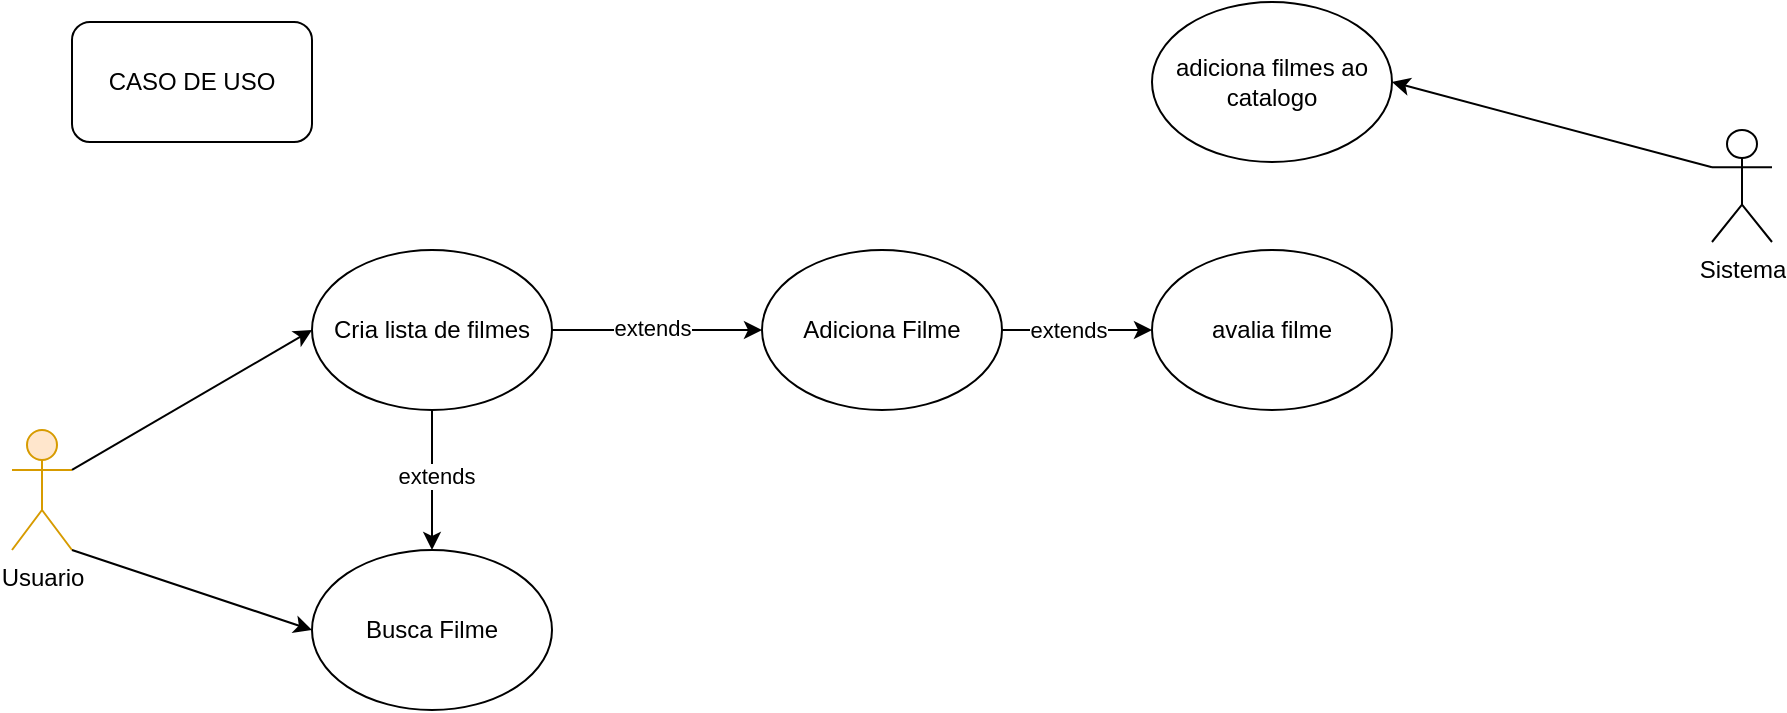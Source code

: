<mxfile version="24.7.17">
  <diagram name="Página-1" id="ZIWTVONEGWOHdKPlRKJJ">
    <mxGraphModel dx="1196" dy="634" grid="1" gridSize="10" guides="1" tooltips="1" connect="1" arrows="1" fold="1" page="1" pageScale="1" pageWidth="1169" pageHeight="827" math="0" shadow="0">
      <root>
        <mxCell id="0" />
        <mxCell id="1" parent="0" />
        <mxCell id="oBgYq54XzVyNkxiAvu9t-1" value="Usuario" style="shape=umlActor;verticalLabelPosition=bottom;verticalAlign=top;html=1;outlineConnect=0;fillColor=#ffe6cc;strokeColor=#d79b00;" vertex="1" parent="1">
          <mxGeometry x="40" y="274" width="30" height="60" as="geometry" />
        </mxCell>
        <mxCell id="oBgYq54XzVyNkxiAvu9t-4" style="edgeStyle=orthogonalEdgeStyle;rounded=0;orthogonalLoop=1;jettySize=auto;html=1;exitX=1;exitY=0.5;exitDx=0;exitDy=0;entryX=0;entryY=0.5;entryDx=0;entryDy=0;" edge="1" parent="1" source="oBgYq54XzVyNkxiAvu9t-2" target="oBgYq54XzVyNkxiAvu9t-3">
          <mxGeometry relative="1" as="geometry" />
        </mxCell>
        <mxCell id="oBgYq54XzVyNkxiAvu9t-8" value="extends" style="edgeLabel;html=1;align=center;verticalAlign=middle;resizable=0;points=[];" vertex="1" connectable="0" parent="oBgYq54XzVyNkxiAvu9t-4">
          <mxGeometry x="-0.048" y="1" relative="1" as="geometry">
            <mxPoint as="offset" />
          </mxGeometry>
        </mxCell>
        <mxCell id="oBgYq54XzVyNkxiAvu9t-6" value="" style="edgeStyle=orthogonalEdgeStyle;rounded=0;orthogonalLoop=1;jettySize=auto;html=1;" edge="1" parent="1" source="oBgYq54XzVyNkxiAvu9t-2" target="oBgYq54XzVyNkxiAvu9t-5">
          <mxGeometry relative="1" as="geometry" />
        </mxCell>
        <mxCell id="oBgYq54XzVyNkxiAvu9t-7" value="extends" style="edgeLabel;html=1;align=center;verticalAlign=middle;resizable=0;points=[];" vertex="1" connectable="0" parent="oBgYq54XzVyNkxiAvu9t-6">
          <mxGeometry x="-0.057" y="2" relative="1" as="geometry">
            <mxPoint as="offset" />
          </mxGeometry>
        </mxCell>
        <mxCell id="oBgYq54XzVyNkxiAvu9t-2" value="Cria lista de filmes" style="ellipse;whiteSpace=wrap;html=1;" vertex="1" parent="1">
          <mxGeometry x="190" y="184" width="120" height="80" as="geometry" />
        </mxCell>
        <mxCell id="oBgYq54XzVyNkxiAvu9t-10" value="" style="edgeStyle=orthogonalEdgeStyle;rounded=0;orthogonalLoop=1;jettySize=auto;html=1;" edge="1" parent="1" source="oBgYq54XzVyNkxiAvu9t-3" target="oBgYq54XzVyNkxiAvu9t-9">
          <mxGeometry relative="1" as="geometry" />
        </mxCell>
        <mxCell id="oBgYq54XzVyNkxiAvu9t-11" value="extends" style="edgeLabel;html=1;align=center;verticalAlign=middle;resizable=0;points=[];" vertex="1" connectable="0" parent="oBgYq54XzVyNkxiAvu9t-10">
          <mxGeometry x="-0.12" relative="1" as="geometry">
            <mxPoint as="offset" />
          </mxGeometry>
        </mxCell>
        <mxCell id="oBgYq54XzVyNkxiAvu9t-3" value="Adiciona Filme" style="ellipse;whiteSpace=wrap;html=1;" vertex="1" parent="1">
          <mxGeometry x="415" y="184" width="120" height="80" as="geometry" />
        </mxCell>
        <mxCell id="oBgYq54XzVyNkxiAvu9t-5" value="Busca Filme" style="ellipse;whiteSpace=wrap;html=1;" vertex="1" parent="1">
          <mxGeometry x="190" y="334" width="120" height="80" as="geometry" />
        </mxCell>
        <mxCell id="oBgYq54XzVyNkxiAvu9t-9" value="avalia filme" style="ellipse;whiteSpace=wrap;html=1;" vertex="1" parent="1">
          <mxGeometry x="610" y="184" width="120" height="80" as="geometry" />
        </mxCell>
        <mxCell id="oBgYq54XzVyNkxiAvu9t-13" value="" style="endArrow=classic;html=1;rounded=0;exitX=1;exitY=0.333;exitDx=0;exitDy=0;exitPerimeter=0;entryX=0;entryY=0.5;entryDx=0;entryDy=0;" edge="1" parent="1" source="oBgYq54XzVyNkxiAvu9t-1" target="oBgYq54XzVyNkxiAvu9t-2">
          <mxGeometry width="50" height="50" relative="1" as="geometry">
            <mxPoint x="90" y="424" as="sourcePoint" />
            <mxPoint x="140" y="374" as="targetPoint" />
          </mxGeometry>
        </mxCell>
        <mxCell id="oBgYq54XzVyNkxiAvu9t-14" value="" style="endArrow=classic;html=1;rounded=0;exitX=1;exitY=1;exitDx=0;exitDy=0;exitPerimeter=0;entryX=0;entryY=0.5;entryDx=0;entryDy=0;" edge="1" parent="1" source="oBgYq54XzVyNkxiAvu9t-1" target="oBgYq54XzVyNkxiAvu9t-5">
          <mxGeometry width="50" height="50" relative="1" as="geometry">
            <mxPoint x="100" y="424" as="sourcePoint" />
            <mxPoint x="150" y="374" as="targetPoint" />
          </mxGeometry>
        </mxCell>
        <mxCell id="oBgYq54XzVyNkxiAvu9t-15" value="adiciona filmes ao catalogo" style="ellipse;whiteSpace=wrap;html=1;" vertex="1" parent="1">
          <mxGeometry x="610" y="60" width="120" height="80" as="geometry" />
        </mxCell>
        <mxCell id="oBgYq54XzVyNkxiAvu9t-17" style="rounded=0;orthogonalLoop=1;jettySize=auto;html=1;exitX=0;exitY=0.333;exitDx=0;exitDy=0;exitPerimeter=0;entryX=1;entryY=0.5;entryDx=0;entryDy=0;" edge="1" parent="1" source="oBgYq54XzVyNkxiAvu9t-16" target="oBgYq54XzVyNkxiAvu9t-15">
          <mxGeometry relative="1" as="geometry" />
        </mxCell>
        <mxCell id="oBgYq54XzVyNkxiAvu9t-16" value="Sistema" style="shape=umlActor;verticalLabelPosition=bottom;verticalAlign=top;html=1;outlineConnect=0;" vertex="1" parent="1">
          <mxGeometry x="890" y="124" width="30" height="56" as="geometry" />
        </mxCell>
        <mxCell id="oBgYq54XzVyNkxiAvu9t-18" value="CASO DE USO" style="rounded=1;whiteSpace=wrap;html=1;" vertex="1" parent="1">
          <mxGeometry x="70" y="70" width="120" height="60" as="geometry" />
        </mxCell>
      </root>
    </mxGraphModel>
  </diagram>
</mxfile>
